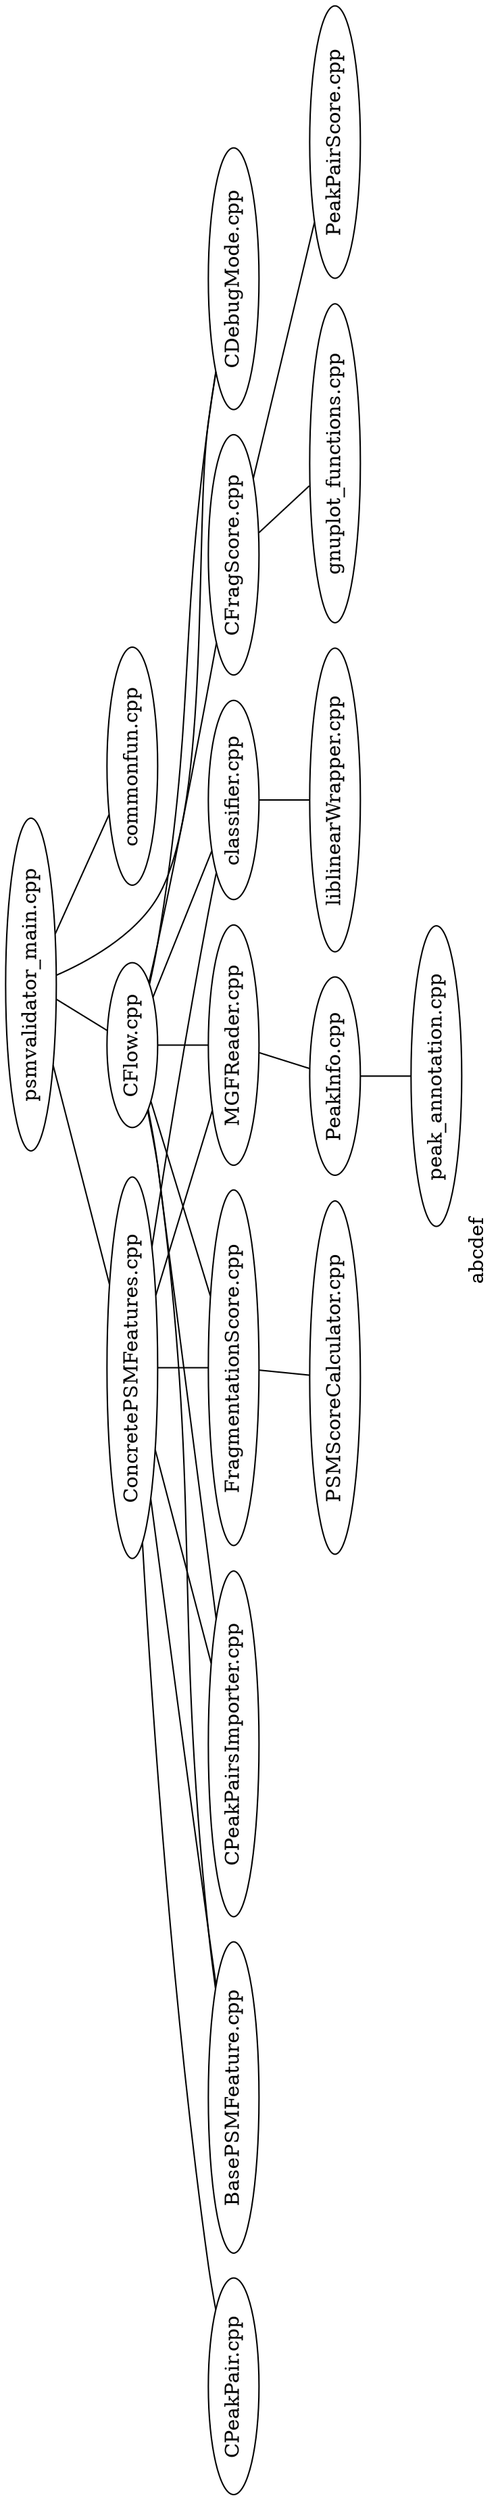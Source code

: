 graph G {
label = "abcdef";
orientation = "landscape";
aize = 50;
bpf [label="BasePSMFeature.cpp"];
cdm [label="CDebugMode.cpp"];
cf [label="CFlow.cpp"];
fs [label="CFragScore.cpp"];
pp [label="CPeakPair.cpp"];
ppi [label="CPeakPairsImporter.cpp"];
cpf [label="ConcretePSMFeatures.cpp"];
fts [label="FragmentationScore.cpp"];
mgf [label="MGFReader.cpp"];
psc [label="PSMScoreCalculator.cpp"];
pi [label="PeakInfo.cpp"];
pps [label="PeakPairScore.cpp"];
clf [label="classifier.cpp"];
cof [label="commonfun.cpp"];
gplotf [label="gnuplot_functions.cpp"];
llw [label="liblinearWrapper.cpp"];
pa [label="peak_annotation.cpp"];
main [label="psmvalidator_main.cpp"];
clf -- llw;
fts -- psc;
mgf -- pi;
pi -- pa;
main -- cf;
main -- cdm;
main -- cof;
main -- cpf;
cpf -- ppi;
cpf -- fts;
cpf -- clf;
cpf -- bpf;
cpf -- mgf;
cpf -- pp;
fs -- gplotf;
fs -- pps;
cf -- fs;
cf -- ppi;
cf -- fts;
cf -- clf;
cf -- bpf;
cf -- mgf;
cf -- cdm;
}